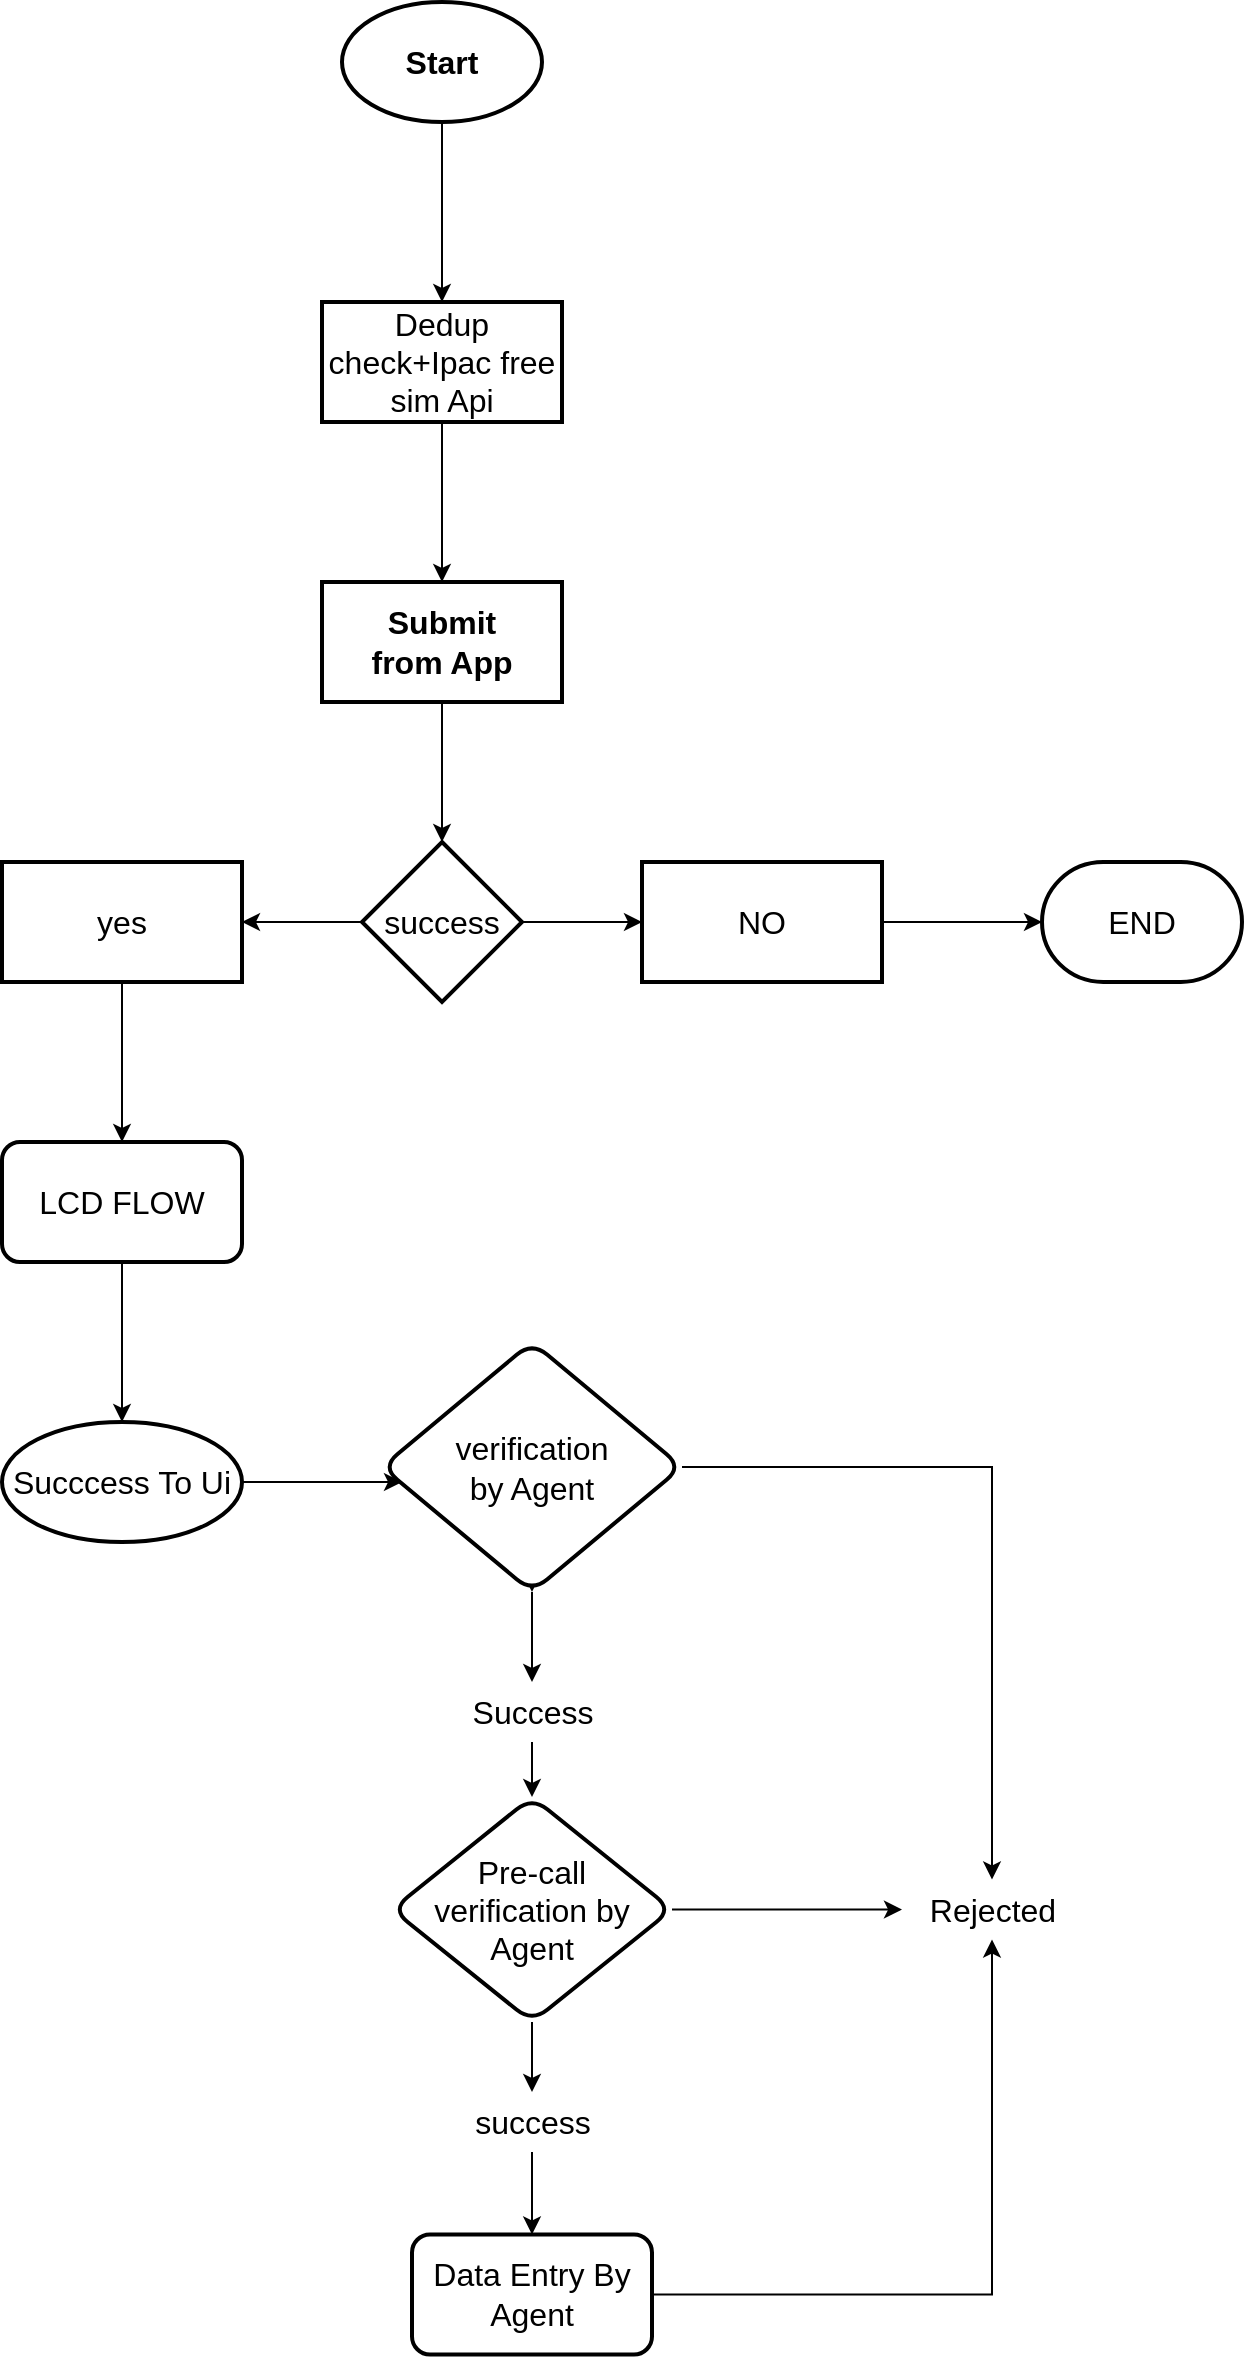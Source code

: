 <mxfile version="20.6.0" type="github">
  <diagram id="C5RBs43oDa-KdzZeNtuy" name="Page-1">
    <mxGraphModel dx="1051" dy="600" grid="1" gridSize="10" guides="1" tooltips="1" connect="1" arrows="1" fold="1" page="1" pageScale="1" pageWidth="827" pageHeight="1169" math="0" shadow="0">
      <root>
        <mxCell id="WIyWlLk6GJQsqaUBKTNV-0" />
        <mxCell id="WIyWlLk6GJQsqaUBKTNV-1" parent="WIyWlLk6GJQsqaUBKTNV-0" />
        <mxCell id="Af25gzBN8nT7H2rfPNfR-5" value="" style="edgeStyle=orthogonalEdgeStyle;rounded=0;orthogonalLoop=1;jettySize=auto;html=1;fontSize=16;" edge="1" parent="WIyWlLk6GJQsqaUBKTNV-1" source="Af25gzBN8nT7H2rfPNfR-3" target="Af25gzBN8nT7H2rfPNfR-4">
          <mxGeometry relative="1" as="geometry" />
        </mxCell>
        <mxCell id="Af25gzBN8nT7H2rfPNfR-3" value="&lt;b&gt;Start&lt;/b&gt;" style="strokeWidth=2;html=1;shape=mxgraph.flowchart.start_1;whiteSpace=wrap;fontSize=16;" vertex="1" parent="WIyWlLk6GJQsqaUBKTNV-1">
          <mxGeometry x="340" y="30" width="100" height="60" as="geometry" />
        </mxCell>
        <mxCell id="Af25gzBN8nT7H2rfPNfR-9" value="" style="edgeStyle=orthogonalEdgeStyle;rounded=0;orthogonalLoop=1;jettySize=auto;html=1;fontSize=16;" edge="1" parent="WIyWlLk6GJQsqaUBKTNV-1" source="Af25gzBN8nT7H2rfPNfR-4" target="Af25gzBN8nT7H2rfPNfR-8">
          <mxGeometry relative="1" as="geometry" />
        </mxCell>
        <mxCell id="Af25gzBN8nT7H2rfPNfR-4" value="Dedup check+Ipac free sim Api" style="whiteSpace=wrap;html=1;fontSize=16;strokeWidth=2;" vertex="1" parent="WIyWlLk6GJQsqaUBKTNV-1">
          <mxGeometry x="330" y="180" width="120" height="60" as="geometry" />
        </mxCell>
        <mxCell id="Af25gzBN8nT7H2rfPNfR-13" value="" style="edgeStyle=orthogonalEdgeStyle;rounded=0;orthogonalLoop=1;jettySize=auto;html=1;fontSize=16;" edge="1" parent="WIyWlLk6GJQsqaUBKTNV-1" source="Af25gzBN8nT7H2rfPNfR-8" target="Af25gzBN8nT7H2rfPNfR-12">
          <mxGeometry relative="1" as="geometry" />
        </mxCell>
        <mxCell id="Af25gzBN8nT7H2rfPNfR-8" value="&lt;b&gt;Submit&lt;br&gt;from App&lt;br&gt;&lt;/b&gt;" style="whiteSpace=wrap;html=1;fontSize=16;strokeWidth=2;" vertex="1" parent="WIyWlLk6GJQsqaUBKTNV-1">
          <mxGeometry x="330" y="320" width="120" height="60" as="geometry" />
        </mxCell>
        <mxCell id="Af25gzBN8nT7H2rfPNfR-15" value="" style="edgeStyle=orthogonalEdgeStyle;rounded=0;orthogonalLoop=1;jettySize=auto;html=1;fontSize=16;" edge="1" parent="WIyWlLk6GJQsqaUBKTNV-1" source="Af25gzBN8nT7H2rfPNfR-12" target="Af25gzBN8nT7H2rfPNfR-14">
          <mxGeometry relative="1" as="geometry" />
        </mxCell>
        <mxCell id="Af25gzBN8nT7H2rfPNfR-17" value="" style="edgeStyle=orthogonalEdgeStyle;rounded=0;orthogonalLoop=1;jettySize=auto;html=1;fontSize=16;" edge="1" parent="WIyWlLk6GJQsqaUBKTNV-1" source="Af25gzBN8nT7H2rfPNfR-12" target="Af25gzBN8nT7H2rfPNfR-16">
          <mxGeometry relative="1" as="geometry" />
        </mxCell>
        <mxCell id="Af25gzBN8nT7H2rfPNfR-12" value="success" style="rhombus;whiteSpace=wrap;html=1;fontSize=16;strokeWidth=2;" vertex="1" parent="WIyWlLk6GJQsqaUBKTNV-1">
          <mxGeometry x="350" y="450" width="80" height="80" as="geometry" />
        </mxCell>
        <mxCell id="Af25gzBN8nT7H2rfPNfR-21" value="" style="edgeStyle=orthogonalEdgeStyle;rounded=0;orthogonalLoop=1;jettySize=auto;html=1;fontSize=16;" edge="1" parent="WIyWlLk6GJQsqaUBKTNV-1" source="Af25gzBN8nT7H2rfPNfR-14" target="Af25gzBN8nT7H2rfPNfR-20">
          <mxGeometry relative="1" as="geometry" />
        </mxCell>
        <mxCell id="Af25gzBN8nT7H2rfPNfR-14" value="yes" style="whiteSpace=wrap;html=1;fontSize=16;strokeWidth=2;" vertex="1" parent="WIyWlLk6GJQsqaUBKTNV-1">
          <mxGeometry x="170" y="460" width="120" height="60" as="geometry" />
        </mxCell>
        <mxCell id="Af25gzBN8nT7H2rfPNfR-19" value="" style="edgeStyle=orthogonalEdgeStyle;rounded=0;orthogonalLoop=1;jettySize=auto;html=1;fontSize=16;" edge="1" parent="WIyWlLk6GJQsqaUBKTNV-1" source="Af25gzBN8nT7H2rfPNfR-16" target="Af25gzBN8nT7H2rfPNfR-18">
          <mxGeometry relative="1" as="geometry" />
        </mxCell>
        <mxCell id="Af25gzBN8nT7H2rfPNfR-16" value="NO" style="whiteSpace=wrap;html=1;fontSize=16;strokeWidth=2;" vertex="1" parent="WIyWlLk6GJQsqaUBKTNV-1">
          <mxGeometry x="490" y="460" width="120" height="60" as="geometry" />
        </mxCell>
        <mxCell id="Af25gzBN8nT7H2rfPNfR-18" value="END" style="strokeWidth=2;html=1;shape=mxgraph.flowchart.terminator;whiteSpace=wrap;fontSize=16;" vertex="1" parent="WIyWlLk6GJQsqaUBKTNV-1">
          <mxGeometry x="690" y="460" width="100" height="60" as="geometry" />
        </mxCell>
        <mxCell id="Af25gzBN8nT7H2rfPNfR-24" value="" style="edgeStyle=orthogonalEdgeStyle;rounded=0;orthogonalLoop=1;jettySize=auto;html=1;fontSize=16;" edge="1" parent="WIyWlLk6GJQsqaUBKTNV-1" source="Af25gzBN8nT7H2rfPNfR-20" target="Af25gzBN8nT7H2rfPNfR-23">
          <mxGeometry relative="1" as="geometry" />
        </mxCell>
        <mxCell id="Af25gzBN8nT7H2rfPNfR-20" value="LCD FLOW" style="rounded=1;whiteSpace=wrap;html=1;fontSize=16;strokeWidth=2;" vertex="1" parent="WIyWlLk6GJQsqaUBKTNV-1">
          <mxGeometry x="170" y="600" width="120" height="60" as="geometry" />
        </mxCell>
        <mxCell id="Af25gzBN8nT7H2rfPNfR-26" value="" style="edgeStyle=orthogonalEdgeStyle;rounded=0;orthogonalLoop=1;jettySize=auto;html=1;fontSize=16;" edge="1" parent="WIyWlLk6GJQsqaUBKTNV-1" source="Af25gzBN8nT7H2rfPNfR-23">
          <mxGeometry relative="1" as="geometry">
            <mxPoint x="370.0" y="770" as="targetPoint" />
          </mxGeometry>
        </mxCell>
        <mxCell id="Af25gzBN8nT7H2rfPNfR-23" value="Succcess To Ui&lt;br&gt;" style="ellipse;whiteSpace=wrap;html=1;fontSize=16;rounded=1;strokeWidth=2;" vertex="1" parent="WIyWlLk6GJQsqaUBKTNV-1">
          <mxGeometry x="170" y="740" width="120" height="60" as="geometry" />
        </mxCell>
        <mxCell id="Af25gzBN8nT7H2rfPNfR-28" value="" style="edgeStyle=orthogonalEdgeStyle;rounded=0;orthogonalLoop=1;jettySize=auto;html=1;fontSize=16;" edge="1" parent="WIyWlLk6GJQsqaUBKTNV-1" target="Af25gzBN8nT7H2rfPNfR-27">
          <mxGeometry relative="1" as="geometry">
            <mxPoint x="430.0" y="800" as="sourcePoint" />
          </mxGeometry>
        </mxCell>
        <mxCell id="Af25gzBN8nT7H2rfPNfR-42" value="" style="edgeStyle=orthogonalEdgeStyle;rounded=0;orthogonalLoop=1;jettySize=auto;html=1;fontSize=16;" edge="1" parent="WIyWlLk6GJQsqaUBKTNV-1" source="Af25gzBN8nT7H2rfPNfR-27" target="Af25gzBN8nT7H2rfPNfR-38">
          <mxGeometry relative="1" as="geometry" />
        </mxCell>
        <mxCell id="Af25gzBN8nT7H2rfPNfR-47" value="" style="edgeStyle=orthogonalEdgeStyle;rounded=0;orthogonalLoop=1;jettySize=auto;html=1;fontSize=16;" edge="1" parent="WIyWlLk6GJQsqaUBKTNV-1" source="Af25gzBN8nT7H2rfPNfR-27" target="Af25gzBN8nT7H2rfPNfR-46">
          <mxGeometry relative="1" as="geometry" />
        </mxCell>
        <mxCell id="Af25gzBN8nT7H2rfPNfR-27" value="verification &lt;br&gt;by Agent" style="rhombus;whiteSpace=wrap;html=1;fontSize=16;rounded=1;strokeWidth=2;" vertex="1" parent="WIyWlLk6GJQsqaUBKTNV-1">
          <mxGeometry x="360" y="700" width="150" height="125" as="geometry" />
        </mxCell>
        <mxCell id="Af25gzBN8nT7H2rfPNfR-44" value="" style="edgeStyle=orthogonalEdgeStyle;rounded=0;orthogonalLoop=1;jettySize=auto;html=1;fontSize=16;" edge="1" parent="WIyWlLk6GJQsqaUBKTNV-1" source="Af25gzBN8nT7H2rfPNfR-34" target="Af25gzBN8nT7H2rfPNfR-43">
          <mxGeometry relative="1" as="geometry" />
        </mxCell>
        <mxCell id="Af25gzBN8nT7H2rfPNfR-48" value="" style="edgeStyle=orthogonalEdgeStyle;rounded=0;orthogonalLoop=1;jettySize=auto;html=1;fontSize=16;" edge="1" parent="WIyWlLk6GJQsqaUBKTNV-1" source="Af25gzBN8nT7H2rfPNfR-34" target="Af25gzBN8nT7H2rfPNfR-46">
          <mxGeometry relative="1" as="geometry" />
        </mxCell>
        <mxCell id="Af25gzBN8nT7H2rfPNfR-34" value="Pre-call &lt;br&gt;verification by Agent" style="rhombus;whiteSpace=wrap;html=1;fontSize=16;rounded=1;strokeWidth=2;" vertex="1" parent="WIyWlLk6GJQsqaUBKTNV-1">
          <mxGeometry x="365" y="927.5" width="140" height="112.5" as="geometry" />
        </mxCell>
        <mxCell id="Af25gzBN8nT7H2rfPNfR-49" value="" style="edgeStyle=orthogonalEdgeStyle;rounded=0;orthogonalLoop=1;jettySize=auto;html=1;fontSize=16;" edge="1" parent="WIyWlLk6GJQsqaUBKTNV-1" source="Af25gzBN8nT7H2rfPNfR-36" target="Af25gzBN8nT7H2rfPNfR-46">
          <mxGeometry relative="1" as="geometry" />
        </mxCell>
        <mxCell id="Af25gzBN8nT7H2rfPNfR-36" value="Data Entry By Agent" style="rounded=1;whiteSpace=wrap;html=1;fontSize=16;strokeWidth=2;" vertex="1" parent="WIyWlLk6GJQsqaUBKTNV-1">
          <mxGeometry x="375" y="1146.25" width="120" height="60" as="geometry" />
        </mxCell>
        <mxCell id="Af25gzBN8nT7H2rfPNfR-41" value="" style="edgeStyle=orthogonalEdgeStyle;rounded=0;orthogonalLoop=1;jettySize=auto;html=1;fontSize=16;" edge="1" parent="WIyWlLk6GJQsqaUBKTNV-1" source="Af25gzBN8nT7H2rfPNfR-38" target="Af25gzBN8nT7H2rfPNfR-34">
          <mxGeometry relative="1" as="geometry" />
        </mxCell>
        <mxCell id="Af25gzBN8nT7H2rfPNfR-38" value="Success" style="text;html=1;align=center;verticalAlign=middle;resizable=0;points=[];autosize=1;strokeColor=none;fillColor=none;fontSize=16;" vertex="1" parent="WIyWlLk6GJQsqaUBKTNV-1">
          <mxGeometry x="395" y="870" width="80" height="30" as="geometry" />
        </mxCell>
        <mxCell id="Af25gzBN8nT7H2rfPNfR-45" value="" style="edgeStyle=orthogonalEdgeStyle;rounded=0;orthogonalLoop=1;jettySize=auto;html=1;fontSize=16;" edge="1" parent="WIyWlLk6GJQsqaUBKTNV-1" source="Af25gzBN8nT7H2rfPNfR-43" target="Af25gzBN8nT7H2rfPNfR-36">
          <mxGeometry relative="1" as="geometry" />
        </mxCell>
        <mxCell id="Af25gzBN8nT7H2rfPNfR-43" value="success" style="text;html=1;align=center;verticalAlign=middle;resizable=0;points=[];autosize=1;strokeColor=none;fillColor=none;fontSize=16;" vertex="1" parent="WIyWlLk6GJQsqaUBKTNV-1">
          <mxGeometry x="395" y="1075" width="80" height="30" as="geometry" />
        </mxCell>
        <mxCell id="Af25gzBN8nT7H2rfPNfR-46" value="Rejected" style="text;html=1;align=center;verticalAlign=middle;resizable=0;points=[];autosize=1;strokeColor=none;fillColor=none;fontSize=16;" vertex="1" parent="WIyWlLk6GJQsqaUBKTNV-1">
          <mxGeometry x="620" y="968.75" width="90" height="30" as="geometry" />
        </mxCell>
      </root>
    </mxGraphModel>
  </diagram>
</mxfile>
